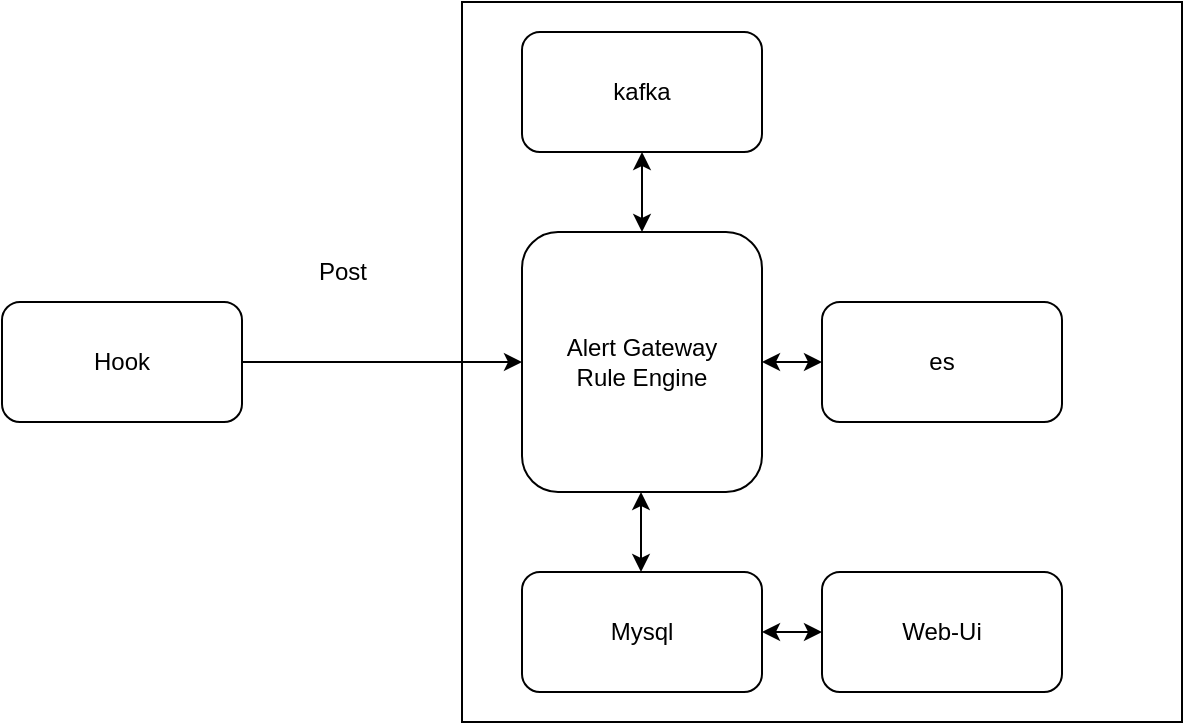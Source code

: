 <mxfile version="16.5.6" type="github">
  <diagram id="WI9T0HZ2pTsCkuznbFz-" name="Page-1">
    <mxGraphModel dx="773" dy="1123" grid="1" gridSize="10" guides="1" tooltips="1" connect="1" arrows="1" fold="1" page="1" pageScale="1" pageWidth="1169" pageHeight="827" background="none" math="0" shadow="0">
      <root>
        <mxCell id="0" />
        <mxCell id="1" parent="0" />
        <mxCell id="5Gv2aj3B16ATxEDIQ5Qn-17" value="" style="whiteSpace=wrap;html=1;aspect=fixed;rounded=0;" vertex="1" parent="1">
          <mxGeometry x="330" y="355" width="360" height="360" as="geometry" />
        </mxCell>
        <mxCell id="5Gv2aj3B16ATxEDIQ5Qn-18" value="Alert Gateway&lt;br&gt;Rule Engine" style="rounded=1;whiteSpace=wrap;html=1;" vertex="1" parent="1">
          <mxGeometry x="360" y="470" width="120" height="130" as="geometry" />
        </mxCell>
        <mxCell id="5Gv2aj3B16ATxEDIQ5Qn-20" style="edgeStyle=orthogonalEdgeStyle;orthogonalLoop=1;jettySize=auto;html=1;" edge="1" parent="1" source="5Gv2aj3B16ATxEDIQ5Qn-19" target="5Gv2aj3B16ATxEDIQ5Qn-18">
          <mxGeometry relative="1" as="geometry" />
        </mxCell>
        <mxCell id="5Gv2aj3B16ATxEDIQ5Qn-19" value="Hook" style="rounded=1;whiteSpace=wrap;html=1;" vertex="1" parent="1">
          <mxGeometry x="100" y="505" width="120" height="60" as="geometry" />
        </mxCell>
        <mxCell id="5Gv2aj3B16ATxEDIQ5Qn-21" value="Post" style="text;html=1;align=center;verticalAlign=middle;resizable=0;points=[];autosize=1;strokeColor=none;fillColor=none;" vertex="1" parent="1">
          <mxGeometry x="250" y="480" width="40" height="20" as="geometry" />
        </mxCell>
        <mxCell id="5Gv2aj3B16ATxEDIQ5Qn-22" value="kafka" style="rounded=1;whiteSpace=wrap;html=1;" vertex="1" parent="1">
          <mxGeometry x="360" y="370" width="120" height="60" as="geometry" />
        </mxCell>
        <mxCell id="5Gv2aj3B16ATxEDIQ5Qn-24" value="" style="endArrow=classic;startArrow=classic;html=1;exitX=0.5;exitY=0;exitDx=0;exitDy=0;entryX=0.5;entryY=1;entryDx=0;entryDy=0;" edge="1" parent="1" source="5Gv2aj3B16ATxEDIQ5Qn-18" target="5Gv2aj3B16ATxEDIQ5Qn-22">
          <mxGeometry width="50" height="50" relative="1" as="geometry">
            <mxPoint x="395" y="470" as="sourcePoint" />
            <mxPoint x="445" y="420" as="targetPoint" />
          </mxGeometry>
        </mxCell>
        <mxCell id="5Gv2aj3B16ATxEDIQ5Qn-26" value="Mysql" style="rounded=1;whiteSpace=wrap;html=1;" vertex="1" parent="1">
          <mxGeometry x="360" y="640" width="120" height="60" as="geometry" />
        </mxCell>
        <mxCell id="5Gv2aj3B16ATxEDIQ5Qn-27" value="" style="endArrow=classic;startArrow=classic;html=1;exitX=0.5;exitY=0;exitDx=0;exitDy=0;entryX=0.5;entryY=1;entryDx=0;entryDy=0;" edge="1" parent="1">
          <mxGeometry width="50" height="50" relative="1" as="geometry">
            <mxPoint x="419.5" y="640" as="sourcePoint" />
            <mxPoint x="419.5" y="600" as="targetPoint" />
          </mxGeometry>
        </mxCell>
        <mxCell id="5Gv2aj3B16ATxEDIQ5Qn-28" value="Web-Ui" style="rounded=1;whiteSpace=wrap;html=1;" vertex="1" parent="1">
          <mxGeometry x="510" y="640" width="120" height="60" as="geometry" />
        </mxCell>
        <mxCell id="5Gv2aj3B16ATxEDIQ5Qn-29" value="" style="endArrow=classic;startArrow=classic;html=1;exitX=1;exitY=0.5;exitDx=0;exitDy=0;entryX=0;entryY=0.5;entryDx=0;entryDy=0;" edge="1" parent="1" source="5Gv2aj3B16ATxEDIQ5Qn-26" target="5Gv2aj3B16ATxEDIQ5Qn-28">
          <mxGeometry width="50" height="50" relative="1" as="geometry">
            <mxPoint x="500" y="690" as="sourcePoint" />
            <mxPoint x="500" y="650" as="targetPoint" />
          </mxGeometry>
        </mxCell>
        <mxCell id="5Gv2aj3B16ATxEDIQ5Qn-30" value="es" style="rounded=1;whiteSpace=wrap;html=1;" vertex="1" parent="1">
          <mxGeometry x="510" y="505" width="120" height="60" as="geometry" />
        </mxCell>
        <mxCell id="5Gv2aj3B16ATxEDIQ5Qn-31" value="" style="endArrow=classic;startArrow=classic;html=1;exitX=1;exitY=0.5;exitDx=0;exitDy=0;entryX=0;entryY=0.5;entryDx=0;entryDy=0;" edge="1" parent="1" source="5Gv2aj3B16ATxEDIQ5Qn-18" target="5Gv2aj3B16ATxEDIQ5Qn-30">
          <mxGeometry width="50" height="50" relative="1" as="geometry">
            <mxPoint x="500" y="555" as="sourcePoint" />
            <mxPoint x="500" y="515" as="targetPoint" />
          </mxGeometry>
        </mxCell>
      </root>
    </mxGraphModel>
  </diagram>
</mxfile>
